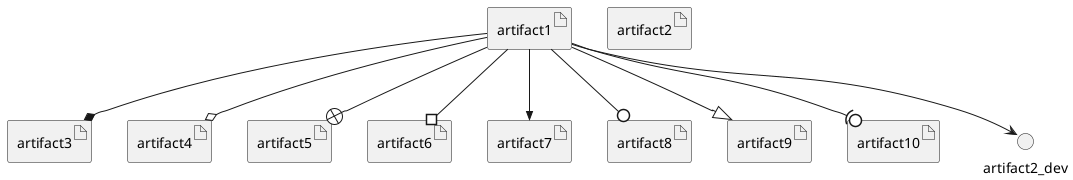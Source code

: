 @startuml

artifact artifact1
artifact artifact2
artifact artifact3
artifact artifact4
artifact artifact5
artifact artifact6
artifact artifact7
artifact artifact8
artifact artifact9
artifact artifact10
artifact1 --> artifact2_dev
artifact1 --* artifact3
artifact1 --o artifact4
artifact1 --+ artifact5
artifact1 --# artifact6
artifact1 -->> artifact7
artifact1 --0 artifact8
artifact1 --^ artifact9
artifact1 --(0 artifact10

@enduml